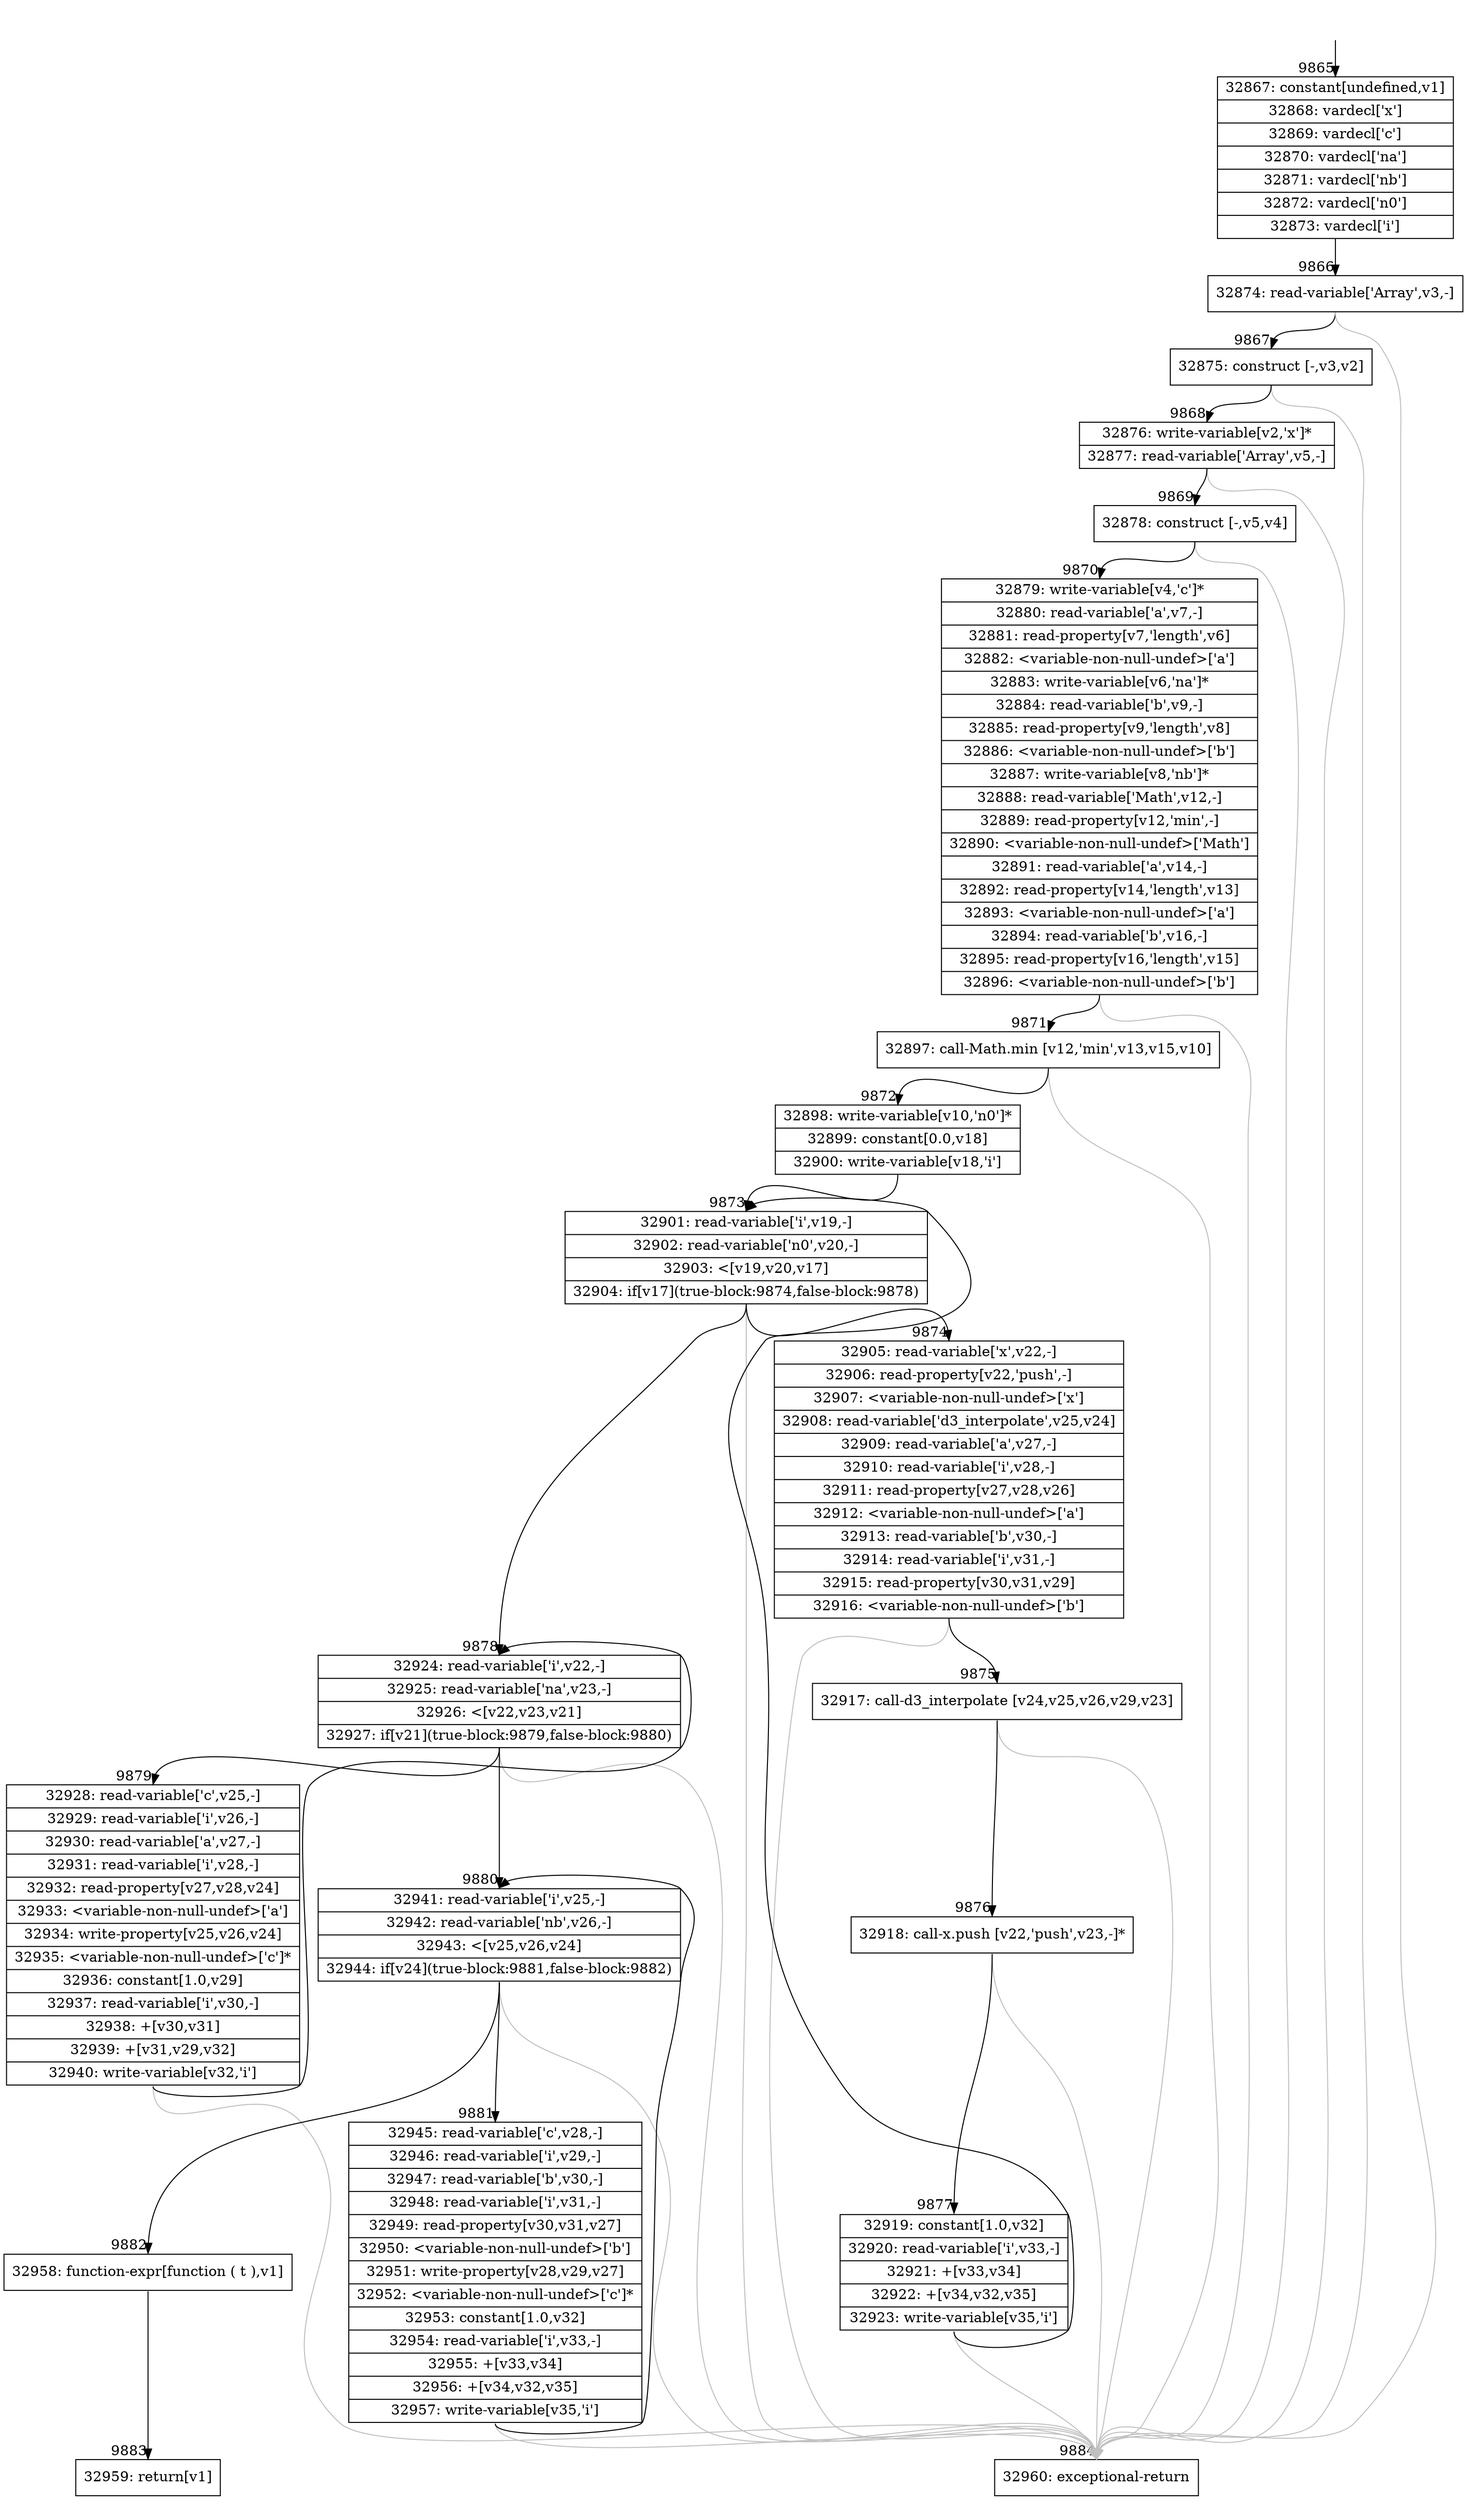 digraph {
rankdir="TD"
BB_entry899[shape=none,label=""];
BB_entry899 -> BB9865 [tailport=s, headport=n, headlabel="    9865"]
BB9865 [shape=record label="{32867: constant[undefined,v1]|32868: vardecl['x']|32869: vardecl['c']|32870: vardecl['na']|32871: vardecl['nb']|32872: vardecl['n0']|32873: vardecl['i']}" ] 
BB9865 -> BB9866 [tailport=s, headport=n, headlabel="      9866"]
BB9866 [shape=record label="{32874: read-variable['Array',v3,-]}" ] 
BB9866 -> BB9867 [tailport=s, headport=n, headlabel="      9867"]
BB9866 -> BB9884 [tailport=s, headport=n, color=gray, headlabel="      9884"]
BB9867 [shape=record label="{32875: construct [-,v3,v2]}" ] 
BB9867 -> BB9868 [tailport=s, headport=n, headlabel="      9868"]
BB9867 -> BB9884 [tailport=s, headport=n, color=gray]
BB9868 [shape=record label="{32876: write-variable[v2,'x']*|32877: read-variable['Array',v5,-]}" ] 
BB9868 -> BB9869 [tailport=s, headport=n, headlabel="      9869"]
BB9868 -> BB9884 [tailport=s, headport=n, color=gray]
BB9869 [shape=record label="{32878: construct [-,v5,v4]}" ] 
BB9869 -> BB9870 [tailport=s, headport=n, headlabel="      9870"]
BB9869 -> BB9884 [tailport=s, headport=n, color=gray]
BB9870 [shape=record label="{32879: write-variable[v4,'c']*|32880: read-variable['a',v7,-]|32881: read-property[v7,'length',v6]|32882: \<variable-non-null-undef\>['a']|32883: write-variable[v6,'na']*|32884: read-variable['b',v9,-]|32885: read-property[v9,'length',v8]|32886: \<variable-non-null-undef\>['b']|32887: write-variable[v8,'nb']*|32888: read-variable['Math',v12,-]|32889: read-property[v12,'min',-]|32890: \<variable-non-null-undef\>['Math']|32891: read-variable['a',v14,-]|32892: read-property[v14,'length',v13]|32893: \<variable-non-null-undef\>['a']|32894: read-variable['b',v16,-]|32895: read-property[v16,'length',v15]|32896: \<variable-non-null-undef\>['b']}" ] 
BB9870 -> BB9871 [tailport=s, headport=n, headlabel="      9871"]
BB9870 -> BB9884 [tailport=s, headport=n, color=gray]
BB9871 [shape=record label="{32897: call-Math.min [v12,'min',v13,v15,v10]}" ] 
BB9871 -> BB9872 [tailport=s, headport=n, headlabel="      9872"]
BB9871 -> BB9884 [tailport=s, headport=n, color=gray]
BB9872 [shape=record label="{32898: write-variable[v10,'n0']*|32899: constant[0.0,v18]|32900: write-variable[v18,'i']}" ] 
BB9872 -> BB9873 [tailport=s, headport=n, headlabel="      9873"]
BB9873 [shape=record label="{32901: read-variable['i',v19,-]|32902: read-variable['n0',v20,-]|32903: \<[v19,v20,v17]|32904: if[v17](true-block:9874,false-block:9878)}" ] 
BB9873 -> BB9874 [tailport=s, headport=n, headlabel="      9874"]
BB9873 -> BB9878 [tailport=s, headport=n, headlabel="      9878"]
BB9873 -> BB9884 [tailport=s, headport=n, color=gray]
BB9874 [shape=record label="{32905: read-variable['x',v22,-]|32906: read-property[v22,'push',-]|32907: \<variable-non-null-undef\>['x']|32908: read-variable['d3_interpolate',v25,v24]|32909: read-variable['a',v27,-]|32910: read-variable['i',v28,-]|32911: read-property[v27,v28,v26]|32912: \<variable-non-null-undef\>['a']|32913: read-variable['b',v30,-]|32914: read-variable['i',v31,-]|32915: read-property[v30,v31,v29]|32916: \<variable-non-null-undef\>['b']}" ] 
BB9874 -> BB9875 [tailport=s, headport=n, headlabel="      9875"]
BB9874 -> BB9884 [tailport=s, headport=n, color=gray]
BB9875 [shape=record label="{32917: call-d3_interpolate [v24,v25,v26,v29,v23]}" ] 
BB9875 -> BB9876 [tailport=s, headport=n, headlabel="      9876"]
BB9875 -> BB9884 [tailport=s, headport=n, color=gray]
BB9876 [shape=record label="{32918: call-x.push [v22,'push',v23,-]*}" ] 
BB9876 -> BB9877 [tailport=s, headport=n, headlabel="      9877"]
BB9876 -> BB9884 [tailport=s, headport=n, color=gray]
BB9877 [shape=record label="{32919: constant[1.0,v32]|32920: read-variable['i',v33,-]|32921: +[v33,v34]|32922: +[v34,v32,v35]|32923: write-variable[v35,'i']}" ] 
BB9877 -> BB9873 [tailport=s, headport=n]
BB9877 -> BB9884 [tailport=s, headport=n, color=gray]
BB9878 [shape=record label="{32924: read-variable['i',v22,-]|32925: read-variable['na',v23,-]|32926: \<[v22,v23,v21]|32927: if[v21](true-block:9879,false-block:9880)}" ] 
BB9878 -> BB9879 [tailport=s, headport=n, headlabel="      9879"]
BB9878 -> BB9880 [tailport=s, headport=n, headlabel="      9880"]
BB9878 -> BB9884 [tailport=s, headport=n, color=gray]
BB9879 [shape=record label="{32928: read-variable['c',v25,-]|32929: read-variable['i',v26,-]|32930: read-variable['a',v27,-]|32931: read-variable['i',v28,-]|32932: read-property[v27,v28,v24]|32933: \<variable-non-null-undef\>['a']|32934: write-property[v25,v26,v24]|32935: \<variable-non-null-undef\>['c']*|32936: constant[1.0,v29]|32937: read-variable['i',v30,-]|32938: +[v30,v31]|32939: +[v31,v29,v32]|32940: write-variable[v32,'i']}" ] 
BB9879 -> BB9878 [tailport=s, headport=n]
BB9879 -> BB9884 [tailport=s, headport=n, color=gray]
BB9880 [shape=record label="{32941: read-variable['i',v25,-]|32942: read-variable['nb',v26,-]|32943: \<[v25,v26,v24]|32944: if[v24](true-block:9881,false-block:9882)}" ] 
BB9880 -> BB9881 [tailport=s, headport=n, headlabel="      9881"]
BB9880 -> BB9882 [tailport=s, headport=n, headlabel="      9882"]
BB9880 -> BB9884 [tailport=s, headport=n, color=gray]
BB9881 [shape=record label="{32945: read-variable['c',v28,-]|32946: read-variable['i',v29,-]|32947: read-variable['b',v30,-]|32948: read-variable['i',v31,-]|32949: read-property[v30,v31,v27]|32950: \<variable-non-null-undef\>['b']|32951: write-property[v28,v29,v27]|32952: \<variable-non-null-undef\>['c']*|32953: constant[1.0,v32]|32954: read-variable['i',v33,-]|32955: +[v33,v34]|32956: +[v34,v32,v35]|32957: write-variable[v35,'i']}" ] 
BB9881 -> BB9880 [tailport=s, headport=n]
BB9881 -> BB9884 [tailport=s, headport=n, color=gray]
BB9882 [shape=record label="{32958: function-expr[function ( t ),v1]}" ] 
BB9882 -> BB9883 [tailport=s, headport=n, headlabel="      9883"]
BB9883 [shape=record label="{32959: return[v1]}" ] 
BB9884 [shape=record label="{32960: exceptional-return}" ] 
//#$~ 5798
}
